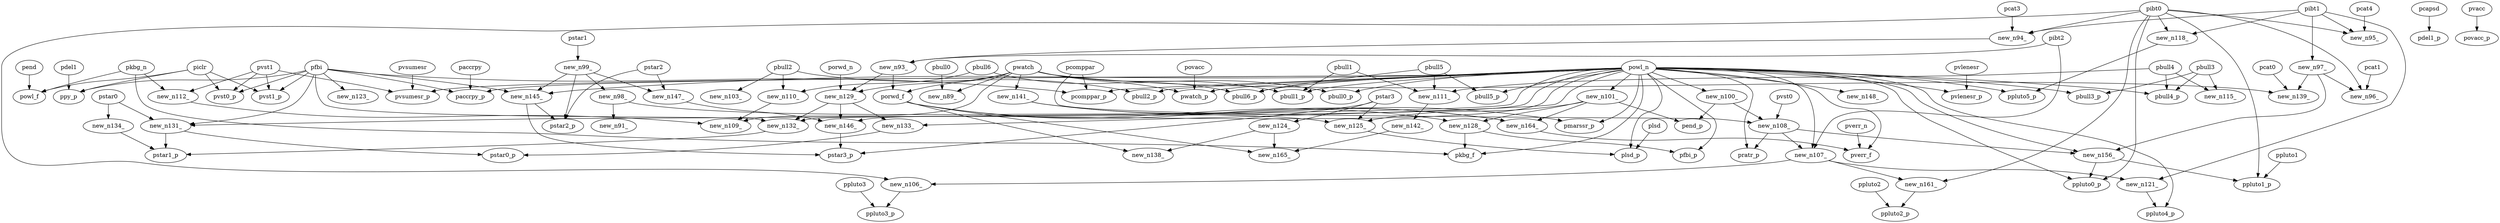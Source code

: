 digraph G {
    "pbull2" -> "pbull2_p";
    "powl_n" -> "pbull2_p";
    "pbull0" -> "new_n89_";
    "pwatch" -> "new_n89_";
    "new_n101_" -> "pend_p";
    "new_n100_" -> "pend_p";
    "new_n98_" -> "new_n91_";
    "new_n93_" -> "porwd_f";
    "pwatch" -> "porwd_f";
    "new_n94_" -> "new_n93_";
    "pibt2" -> "new_n93_";
    "pcat3" -> "new_n94_";
    "pibt1" -> "new_n94_";
    "pibt0" -> "new_n94_";
    "pcat4" -> "new_n95_";
    "pibt0" -> "new_n95_";
    "pibt1" -> "new_n95_";
    "pcat1" -> "new_n96_";
    "pibt0" -> "new_n96_";
    "new_n97_" -> "new_n96_";
    "pibt1" -> "new_n97_";
    "new_n99_" -> "new_n98_";
    "pstar1" -> "new_n99_";
    "powl_n" -> "new_n100_";
    "powl_n" -> "new_n101_";
    "pbull3" -> "pbull3_p";
    "powl_n" -> "pbull3_p";
    "pbull2" -> "new_n103_";
    "pbull3" -> "pbull4_p";
    "pbull4" -> "pbull4_p";
    "powl_n" -> "pbull4_p";
    "ppluto3" -> "ppluto3_p";
    "new_n106_" -> "ppluto3_p";
    "new_n107_" -> "new_n106_";
    "pibt0" -> "new_n106_";
    "powl_n" -> "new_n107_";
    "new_n108_" -> "new_n107_";
    "pibt2" -> "new_n107_";
    "pvst0" -> "new_n108_";
    "pcomppar" -> "new_n108_";
    "new_n100_" -> "new_n108_";
    "new_n110_" -> "new_n109_";
    "pwatch" -> "new_n109_";
    "new_n112_" -> "new_n109_";
    "pbull2" -> "new_n110_";
    "pbull6" -> "new_n110_";
    "pbull5" -> "new_n111_";
    "pbull1" -> "new_n111_";
    "pbull4" -> "new_n111_";
    "pvst1" -> "new_n112_";
    "pkbg_n" -> "new_n112_";
    "povacc" -> "pwatch_p";
    "pwatch" -> "pwatch_p";
    "powl_n" -> "pwatch_p";
    "pbull5" -> "pbull5_p";
    "powl_n" -> "pbull5_p";
    "pbull4" -> "new_n115_";
    "pbull3" -> "new_n115_";
    "pbull5" -> "pbull6_p";
    "pbull6" -> "pbull6_p";
    "powl_n" -> "pbull6_p";
    "powl_n" -> "ppluto5_p";
    "new_n118_" -> "ppluto5_p";
    "pibt1" -> "new_n118_";
    "pibt0" -> "new_n118_";
    "pdel1" -> "ppy_p";
    "piclr" -> "ppy_p";
    "pfbi" -> "ppy_p";
    "powl_n" -> "ppluto4_p";
    "new_n121_" -> "ppluto4_p";
    "pibt1" -> "new_n121_";
    "new_n107_" -> "new_n121_";
    "plsd" -> "plsd_p";
    "powl_n" -> "plsd_p";
    "new_n125_" -> "plsd_p";
    "pfbi" -> "new_n123_";
    "pstar3" -> "new_n124_";
    "pstar3" -> "new_n125_";
    "new_n101_" -> "new_n125_";
    "new_n98_" -> "new_n125_";
    "pvlenesr" -> "pvlenesr_p";
    "powl_n" -> "pvlenesr_p";
    "powl_n" -> "pfbi_p";
    "new_n128_" -> "pfbi_p";
    "porwd_f" -> "new_n128_";
    "new_n101_" -> "new_n128_";
    "new_n93_" -> "new_n129_";
    "porwd_n" -> "new_n129_";
    "pwatch" -> "new_n129_";
    "new_n134_" -> "pstar1_p";
    "new_n131_" -> "pstar1_p";
    "new_n132_" -> "pstar1_p";
    "pfbi" -> "new_n131_";
    "powl_n" -> "new_n131_";
    "pstar0" -> "new_n131_";
    "powl_n" -> "new_n132_";
    "new_n129_" -> "new_n132_";
    "pfbi" -> "new_n132_";
    "new_n129_" -> "new_n133_";
    "powl_n" -> "new_n133_";
    "pstar0" -> "new_n134_";
    "pvst1" -> "pvsumesr_p";
    "pvsumesr" -> "pvsumesr_p";
    "powl_n" -> "pvsumesr_p";
    "pfbi" -> "paccrpy_p";
    "paccrpy" -> "paccrpy_p";
    "powl_n" -> "paccrpy_p";
    "new_n128_" -> "pkbg_f";
    "pkbg_n" -> "pkbg_f";
    "powl_n" -> "pkbg_f";
    "porwd_f" -> "new_n138_";
    "new_n124_" -> "new_n138_";
    "pcat0" -> "new_n139_";
    "new_n97_" -> "new_n139_";
    "pwatch" -> "new_n139_";
    "new_n141_" -> "pmarssr_p";
    "powl_n" -> "pmarssr_p";
    "pwatch" -> "new_n141_";
    "new_n111_" -> "new_n142_";
    "new_n133_" -> "pstar0_p";
    "new_n131_" -> "pstar0_p";
    "new_n145_" -> "pstar3_p";
    "pstar3" -> "pstar3_p";
    "new_n146_" -> "pstar3_p";
    "pfbi" -> "new_n145_";
    "new_n99_" -> "new_n145_";
    "powl_n" -> "new_n145_";
    "new_n129_" -> "new_n146_";
    "new_n147_" -> "new_n146_";
    "powl_n" -> "new_n146_";
    "pstar2" -> "new_n147_";
    "new_n99_" -> "new_n147_";
    "powl_n" -> "new_n148_";
    "pcapsd" -> "pdel1_p";
    "new_n99_" -> "pstar2_p";
    "new_n145_" -> "pstar2_p";
    "pstar2" -> "pstar2_p";
    "pvst1" -> "pvst0_p";
    "piclr" -> "pvst0_p";
    "pfbi" -> "pvst0_p";
    "pfbi" -> "pcomppar_p";
    "pcomppar" -> "pcomppar_p";
    "powl_n" -> "pcomppar_p";
    "pend" -> "powl_f";
    "piclr" -> "powl_f";
    "pkbg_n" -> "powl_f";
    "pvst1" -> "pvst1_p";
    "piclr" -> "pvst1_p";
    "pfbi" -> "pvst1_p";
    "ppluto1" -> "ppluto1_p";
    "new_n156_" -> "ppluto1_p";
    "pibt0" -> "ppluto1_p";
    "powl_n" -> "new_n156_";
    "new_n108_" -> "new_n156_";
    "new_n97_" -> "new_n156_";
    "powl_n" -> "pratr_p";
    "new_n108_" -> "pratr_p";
    "powl_n" -> "ppluto0_p";
    "pibt0" -> "ppluto0_p";
    "new_n156_" -> "ppluto0_p";
    "pvacc" -> "povacc_p";
    "ppluto2" -> "ppluto2_p";
    "new_n161_" -> "ppluto2_p";
    "pibt0" -> "new_n161_";
    "new_n107_" -> "new_n161_";
    "pwatch" -> "pbull0_p";
    "powl_n" -> "pbull0_p";
    "new_n164_" -> "pverr_f";
    "pverr_n" -> "pverr_f";
    "powl_n" -> "pverr_f";
    "porwd_f" -> "new_n164_";
    "new_n101_" -> "new_n164_";
    "new_n141_" -> "new_n164_";
    "porwd_f" -> "new_n165_";
    "new_n142_" -> "new_n165_";
    "new_n124_" -> "new_n165_";
    "pwatch" -> "pbull1_p";
    "pbull1" -> "pbull1_p";
    "powl_n" -> "pbull1_p";
}
